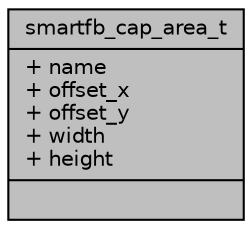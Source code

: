 digraph "smartfb_cap_area_t"
{
 // INTERACTIVE_SVG=YES
 // LATEX_PDF_SIZE
  bgcolor="transparent";
  edge [fontname="Helvetica",fontsize="10",labelfontname="Helvetica",labelfontsize="10"];
  node [fontname="Helvetica",fontsize="10",shape=record];
  Node1 [label="{smartfb_cap_area_t\n|+ name\l+ offset_x\l+ offset_y\l+ width\l+ height\l|}",height=0.2,width=0.4,color="black", fillcolor="grey75", style="filled", fontcolor="black",tooltip="Description of captured area parameters."];
}
